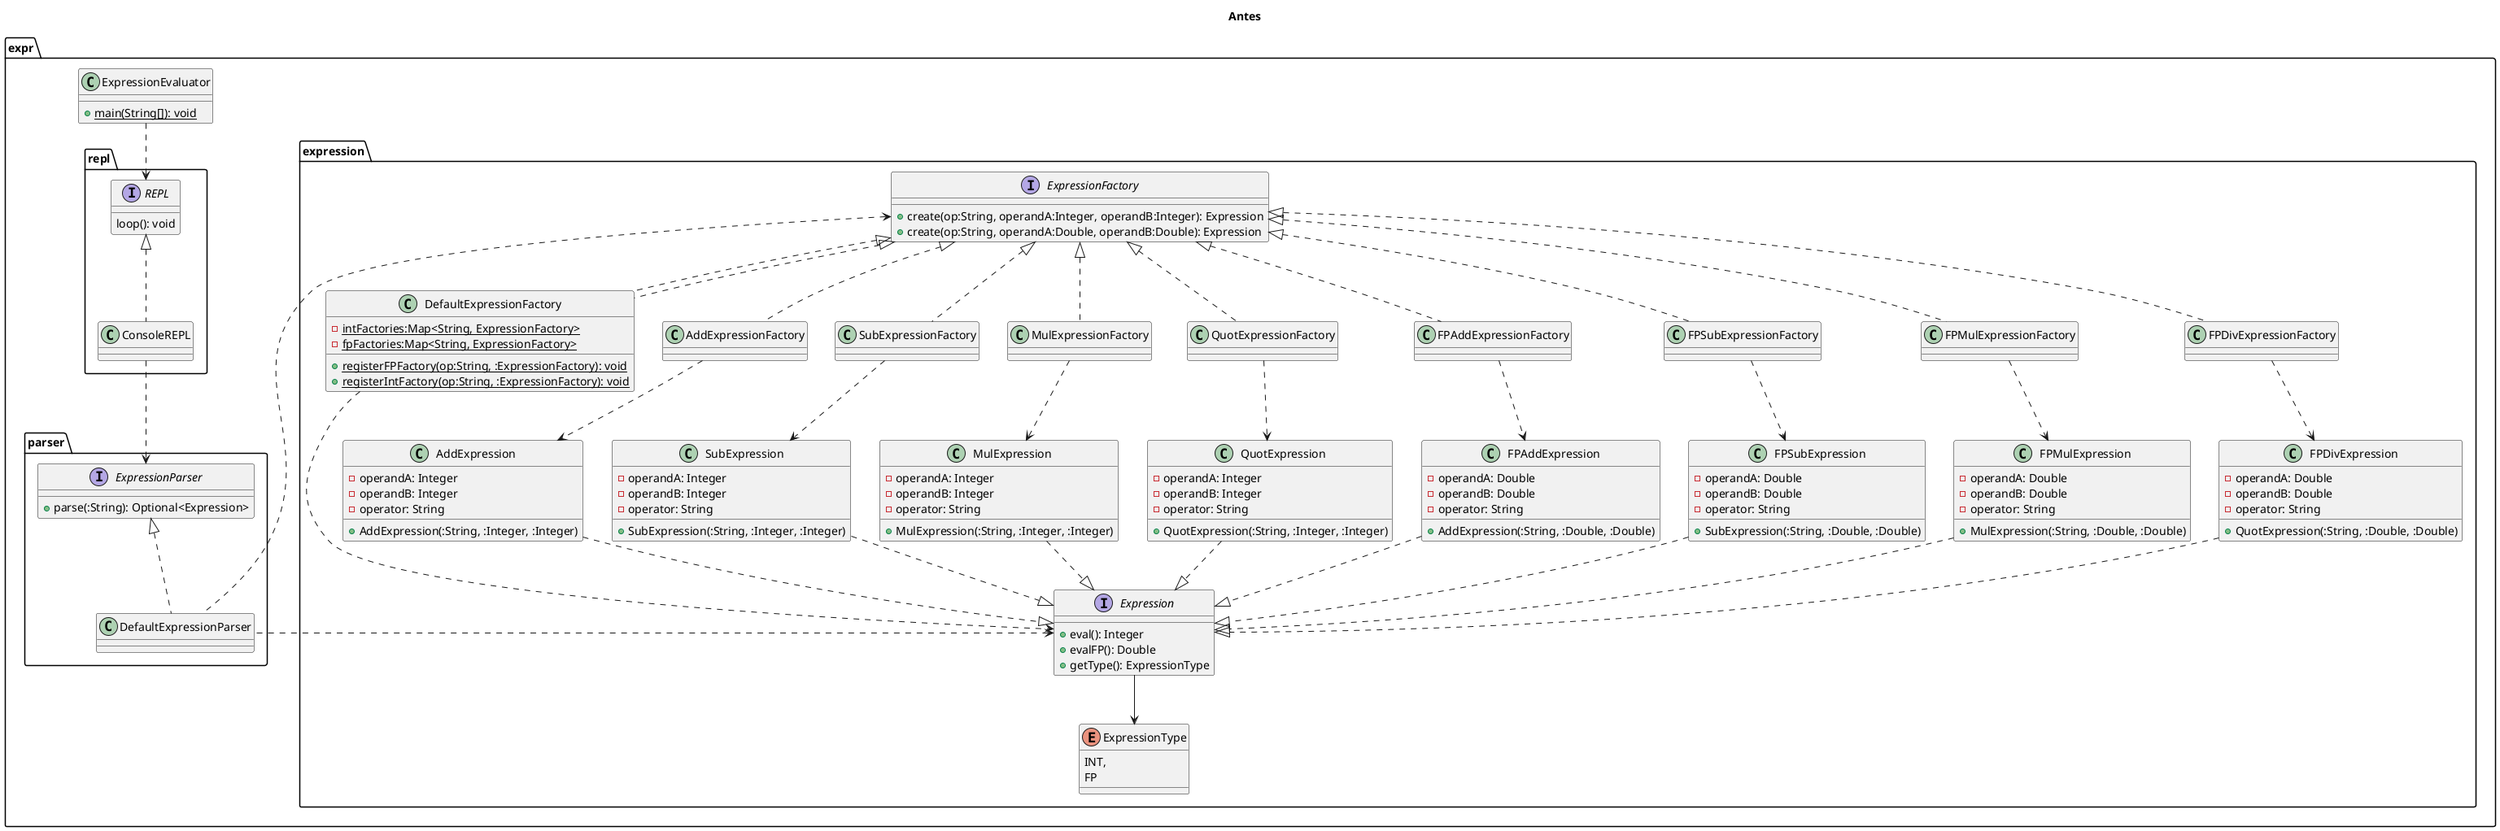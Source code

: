 @startuml

title Antes

package expr {

    class ExpressionEvaluator {
        + {static} main(String[]): void
    }

    package repl {

        interface REPL {
            loop(): void
        }

        class ConsoleREPL {
        }

        REPL <|.. ConsoleREPL
        ExpressionEvaluator ..> REPL
    }

    package parser {
        interface ExpressionParser {
            + parse(:String): Optional<Expression>
        }

        class DefaultExpressionParser {
        }

        ConsoleREPL ..> ExpressionParser
        ExpressionParser <|.. DefaultExpressionParser
    }

    package expression {

        interface ExpressionFactory {
            + create(op:String, operandA:Integer, operandB:Integer): Expression
            + create(op:String, operandA:Double, operandB:Double): Expression
        }

        class DefaultExpressionFactory {
            - {static} intFactories:Map<String, ExpressionFactory>
            - {static} fpFactories:Map<String, ExpressionFactory>

            + {static} registerFPFactory(op:String, :ExpressionFactory): void
            + {static} registerIntFactory(op:String, :ExpressionFactory): void
        }

        class AddExpressionFactory {
        }

        class SubExpressionFactory {
        }

        class MulExpressionFactory {
        }

        class QuotExpressionFactory {
        }

        ExpressionFactory <|.. DefaultExpressionFactory
        ExpressionFactory <|.. AddExpressionFactory
        ExpressionFactory <|.. SubExpressionFactory
        ExpressionFactory <|.. MulExpressionFactory
        ExpressionFactory <|.. QuotExpressionFactory

        AddExpressionFactory ..> AddExpression
        SubExpressionFactory ..> SubExpression
        MulExpressionFactory ..> MulExpression
        QuotExpressionFactory ..> QuotExpression

        AddExpression ..|> Expression
        SubExpression ..|> Expression
        MulExpression ..|> Expression
        QuotExpression ..|> Expression

        class FPAddExpressionFactory {
        }

        class FPSubExpressionFactory {
        }

        class FPMulExpressionFactory {
        }

        class FPDivExpressionFactory {
        }

        ExpressionFactory <|.. DefaultExpressionFactory
        ExpressionFactory <|.. FPAddExpressionFactory
        ExpressionFactory <|.. FPSubExpressionFactory
        ExpressionFactory <|.. FPMulExpressionFactory
        ExpressionFactory <|.. FPDivExpressionFactory

        FPAddExpressionFactory ..> FPAddExpression
        FPSubExpressionFactory ..> FPSubExpression
        FPMulExpressionFactory ..> FPMulExpression
        FPDivExpressionFactory ..> FPDivExpression

        FPAddExpression ..|> Expression
        FPSubExpression ..|> Expression
        FPMulExpression ..|> Expression
        FPDivExpression ..|> Expression

        interface Expression {
            + eval(): Integer
            + evalFP(): Double
            + getType(): ExpressionType
        }

        enum ExpressionType {
            INT,
            FP
        }

        Expression --> ExpressionType

        DefaultExpressionFactory ..> Expression

        class AddExpression {
            - operandA: Integer
            - operandB: Integer
            - operator: String
            + AddExpression(:String, :Integer, :Integer)
        }

        class SubExpression {
            - operandA: Integer
            - operandB: Integer
            - operator: String
            + SubExpression(:String, :Integer, :Integer)
        }

        class MulExpression {
            - operandA: Integer
            - operandB: Integer
            - operator: String
            + MulExpression(:String, :Integer, :Integer)
        }
        class QuotExpression {
            - operandA: Integer
            - operandB: Integer
            - operator: String
            + QuotExpression(:String, :Integer, :Integer)
        }

        class FPAddExpression {
            - operandA: Double
            - operandB: Double
            - operator: String
            + AddExpression(:String, :Double, :Double)
        }

        class FPSubExpression {
            - operandA: Double
            - operandB: Double
            - operator: String
            + SubExpression(:String, :Double, :Double)
        }

        class FPMulExpression {
            - operandA: Double
            - operandB: Double
            - operator: String
            + MulExpression(:String, :Double, :Double)
        }
        class FPDivExpression {
            - operandA: Double
            - operandB: Double
            - operator: String
            + QuotExpression(:String, :Double, :Double)
        }

        DefaultExpressionParser .left.> Expression
        DefaultExpressionParser .left.> ExpressionFactory
    }
}

@enduml